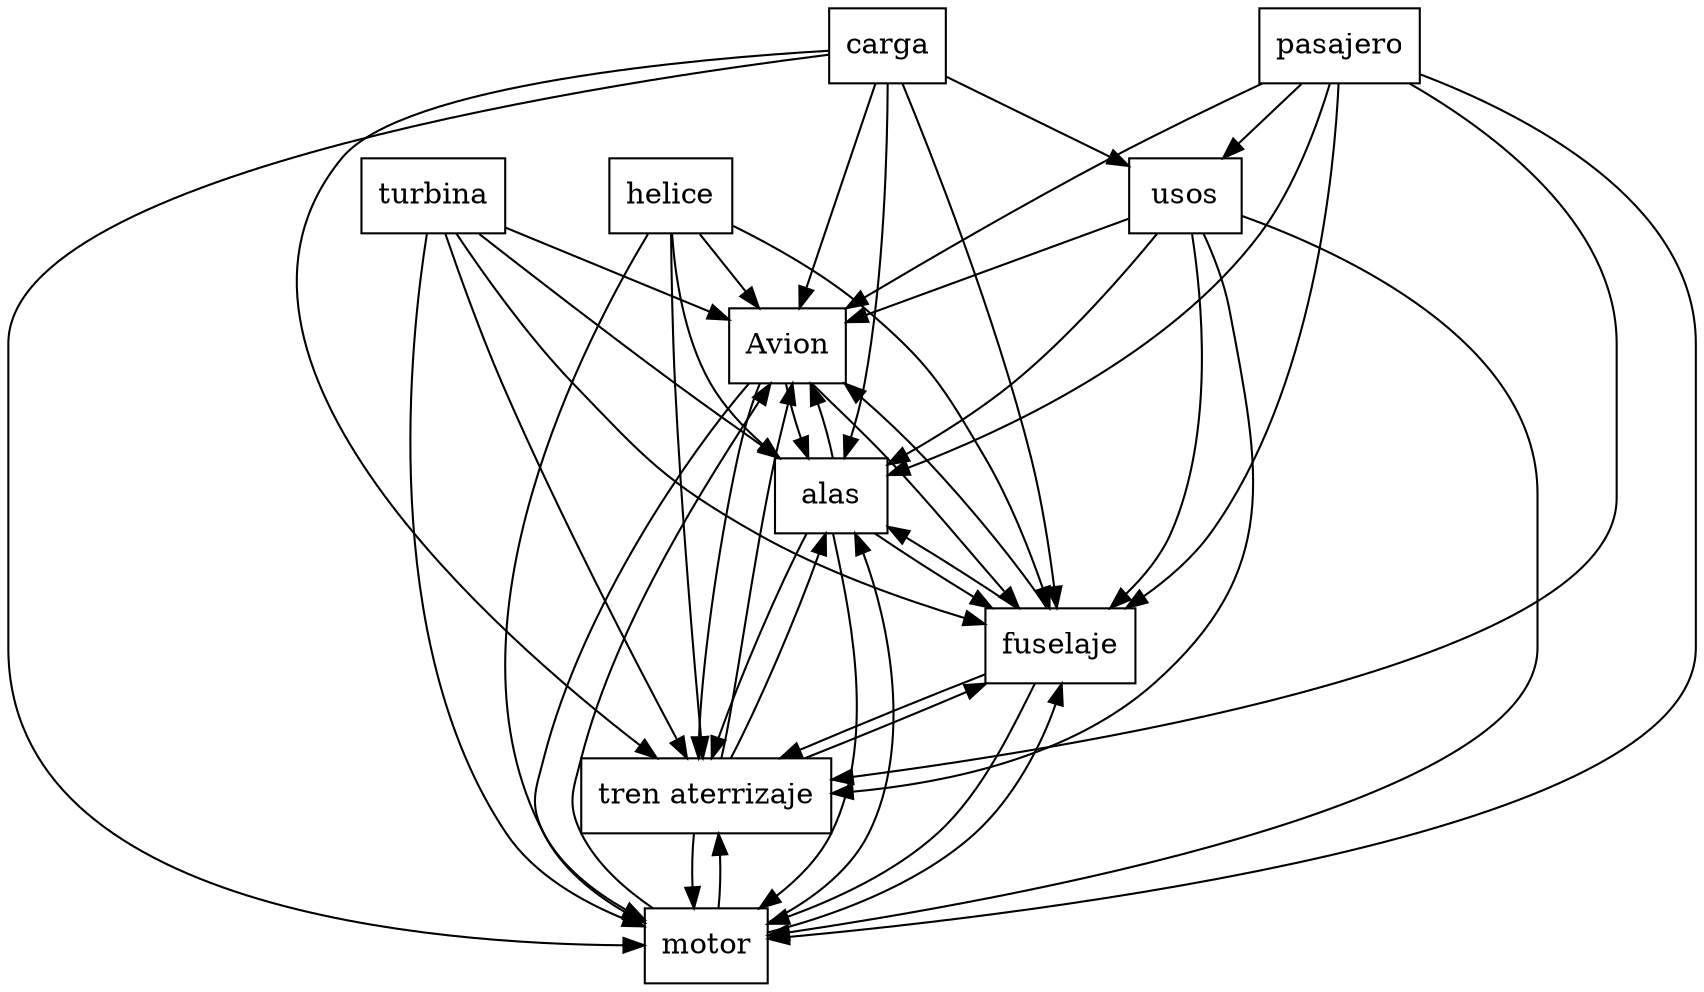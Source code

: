 digraph{
graph [rankdir=TB];
node [shape=box];
edge [arrowhead=normal];
0[label="turbina",]
1[label="Avion",]
2[label="helice",]
3[label="usos",]
4[label="alas",]
5[label="motor",]
6[label="tren aterrizaje",]
7[label="fuselaje",]
8[label="carga",]
9[label="pasajero",]
0->1[label="",]
0->4[label="",]
0->5[label="",]
0->6[label="",]
0->7[label="",]
1->4[label="",]
1->5[label="",]
1->6[label="",]
1->7[label="",]
2->1[label="",]
2->4[label="",]
2->5[label="",]
2->6[label="",]
2->7[label="",]
3->1[label="",]
3->4[label="",]
3->5[label="",]
3->6[label="",]
3->7[label="",]
4->1[label="",]
4->5[label="",]
4->6[label="",]
4->7[label="",]
5->1[label="",]
5->4[label="",]
5->6[label="",]
5->7[label="",]
6->1[label="",]
6->4[label="",]
6->5[label="",]
6->7[label="",]
7->1[label="",]
7->4[label="",]
7->5[label="",]
7->6[label="",]
8->1[label="",]
8->3[label="",]
8->4[label="",]
8->5[label="",]
8->6[label="",]
8->7[label="",]
9->1[label="",]
9->3[label="",]
9->4[label="",]
9->5[label="",]
9->6[label="",]
9->7[label="",]
}
